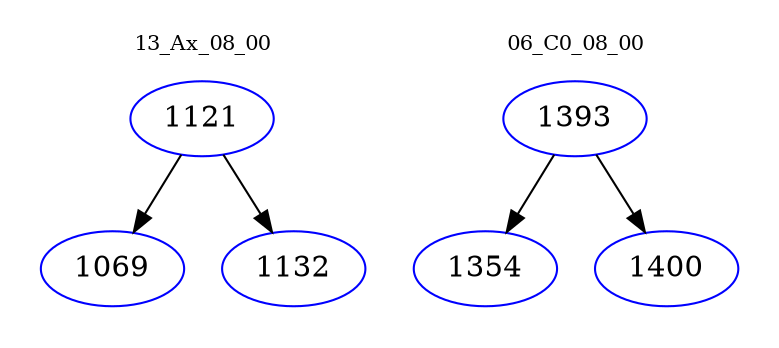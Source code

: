 digraph{
subgraph cluster_0 {
color = white
label = "13_Ax_08_00";
fontsize=10;
T0_1121 [label="1121", color="blue"]
T0_1121 -> T0_1069 [color="black"]
T0_1069 [label="1069", color="blue"]
T0_1121 -> T0_1132 [color="black"]
T0_1132 [label="1132", color="blue"]
}
subgraph cluster_1 {
color = white
label = "06_C0_08_00";
fontsize=10;
T1_1393 [label="1393", color="blue"]
T1_1393 -> T1_1354 [color="black"]
T1_1354 [label="1354", color="blue"]
T1_1393 -> T1_1400 [color="black"]
T1_1400 [label="1400", color="blue"]
}
}
